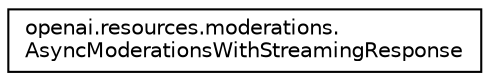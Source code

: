 digraph "Graphical Class Hierarchy"
{
 // LATEX_PDF_SIZE
  edge [fontname="Helvetica",fontsize="10",labelfontname="Helvetica",labelfontsize="10"];
  node [fontname="Helvetica",fontsize="10",shape=record];
  rankdir="LR";
  Node0 [label="openai.resources.moderations.\lAsyncModerationsWithStreamingResponse",height=0.2,width=0.4,color="black", fillcolor="white", style="filled",URL="$classopenai_1_1resources_1_1moderations_1_1AsyncModerationsWithStreamingResponse.html",tooltip=" "];
}
